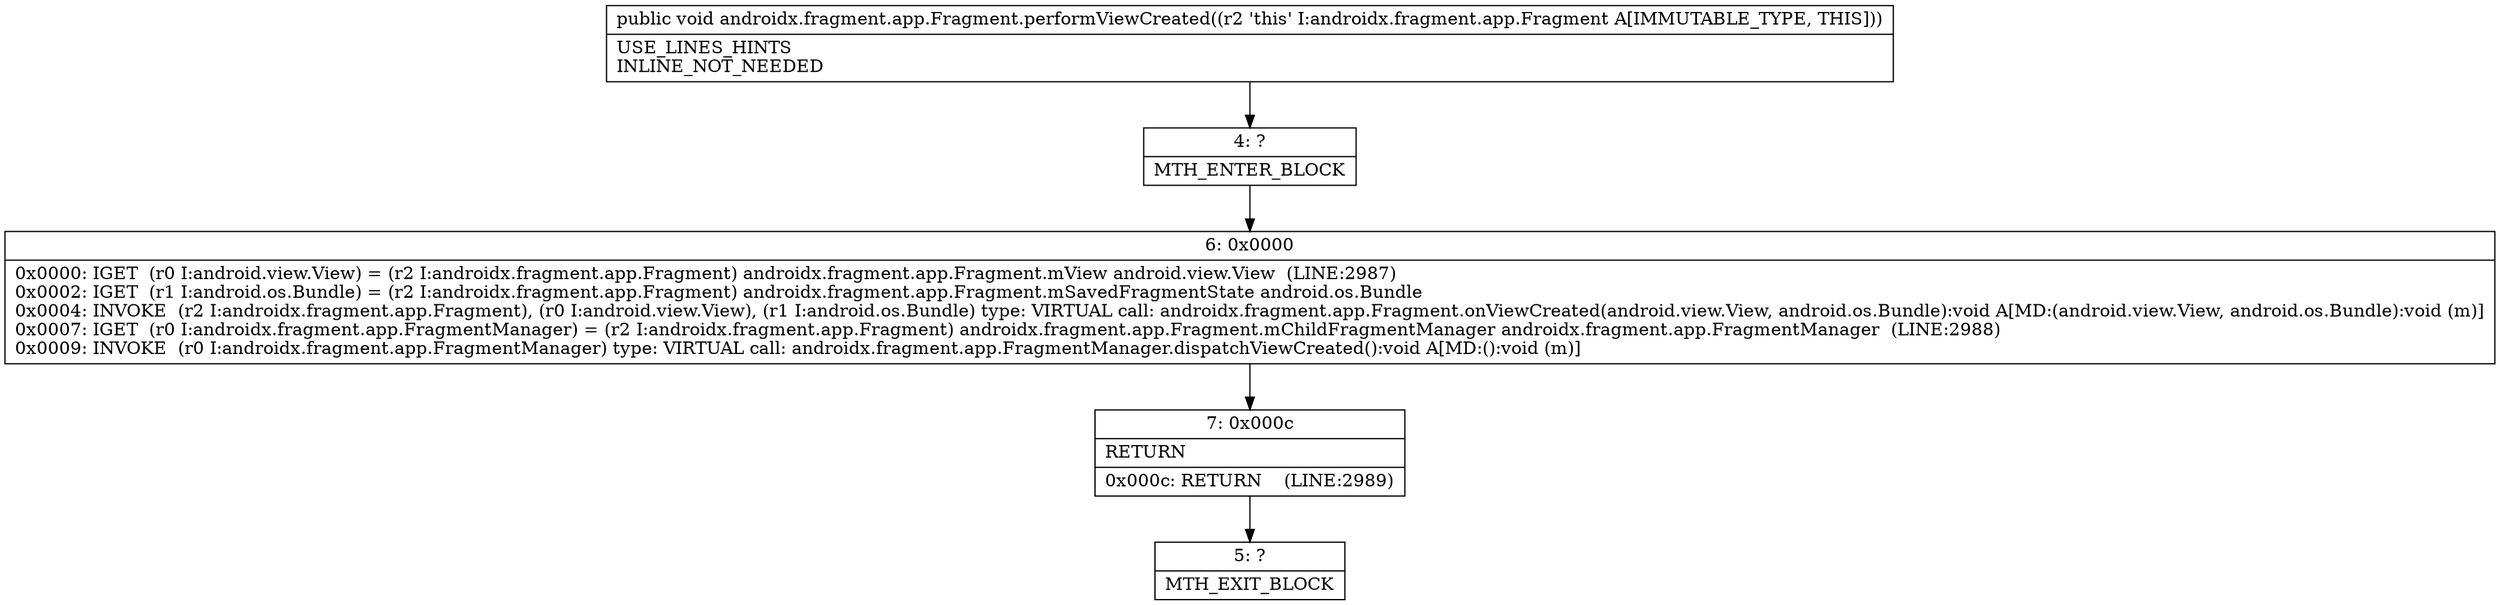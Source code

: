 digraph "CFG forandroidx.fragment.app.Fragment.performViewCreated()V" {
Node_4 [shape=record,label="{4\:\ ?|MTH_ENTER_BLOCK\l}"];
Node_6 [shape=record,label="{6\:\ 0x0000|0x0000: IGET  (r0 I:android.view.View) = (r2 I:androidx.fragment.app.Fragment) androidx.fragment.app.Fragment.mView android.view.View  (LINE:2987)\l0x0002: IGET  (r1 I:android.os.Bundle) = (r2 I:androidx.fragment.app.Fragment) androidx.fragment.app.Fragment.mSavedFragmentState android.os.Bundle \l0x0004: INVOKE  (r2 I:androidx.fragment.app.Fragment), (r0 I:android.view.View), (r1 I:android.os.Bundle) type: VIRTUAL call: androidx.fragment.app.Fragment.onViewCreated(android.view.View, android.os.Bundle):void A[MD:(android.view.View, android.os.Bundle):void (m)]\l0x0007: IGET  (r0 I:androidx.fragment.app.FragmentManager) = (r2 I:androidx.fragment.app.Fragment) androidx.fragment.app.Fragment.mChildFragmentManager androidx.fragment.app.FragmentManager  (LINE:2988)\l0x0009: INVOKE  (r0 I:androidx.fragment.app.FragmentManager) type: VIRTUAL call: androidx.fragment.app.FragmentManager.dispatchViewCreated():void A[MD:():void (m)]\l}"];
Node_7 [shape=record,label="{7\:\ 0x000c|RETURN\l|0x000c: RETURN    (LINE:2989)\l}"];
Node_5 [shape=record,label="{5\:\ ?|MTH_EXIT_BLOCK\l}"];
MethodNode[shape=record,label="{public void androidx.fragment.app.Fragment.performViewCreated((r2 'this' I:androidx.fragment.app.Fragment A[IMMUTABLE_TYPE, THIS]))  | USE_LINES_HINTS\lINLINE_NOT_NEEDED\l}"];
MethodNode -> Node_4;Node_4 -> Node_6;
Node_6 -> Node_7;
Node_7 -> Node_5;
}

